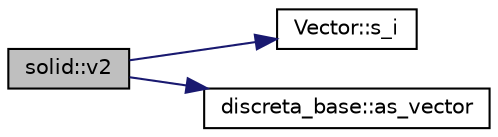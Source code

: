 digraph "solid::v2"
{
  edge [fontname="Helvetica",fontsize="10",labelfontname="Helvetica",labelfontsize="10"];
  node [fontname="Helvetica",fontsize="10",shape=record];
  rankdir="LR";
  Node4501 [label="solid::v2",height=0.2,width=0.4,color="black", fillcolor="grey75", style="filled", fontcolor="black"];
  Node4501 -> Node4502 [color="midnightblue",fontsize="10",style="solid",fontname="Helvetica"];
  Node4502 [label="Vector::s_i",height=0.2,width=0.4,color="black", fillcolor="white", style="filled",URL="$d5/db2/class_vector.html#a1c4fe1752523df8119f70dd550244871"];
  Node4501 -> Node4503 [color="midnightblue",fontsize="10",style="solid",fontname="Helvetica"];
  Node4503 [label="discreta_base::as_vector",height=0.2,width=0.4,color="black", fillcolor="white", style="filled",URL="$d7/d71/classdiscreta__base.html#a7bdd6cae39c380b128ee9e17e42cf020"];
}
